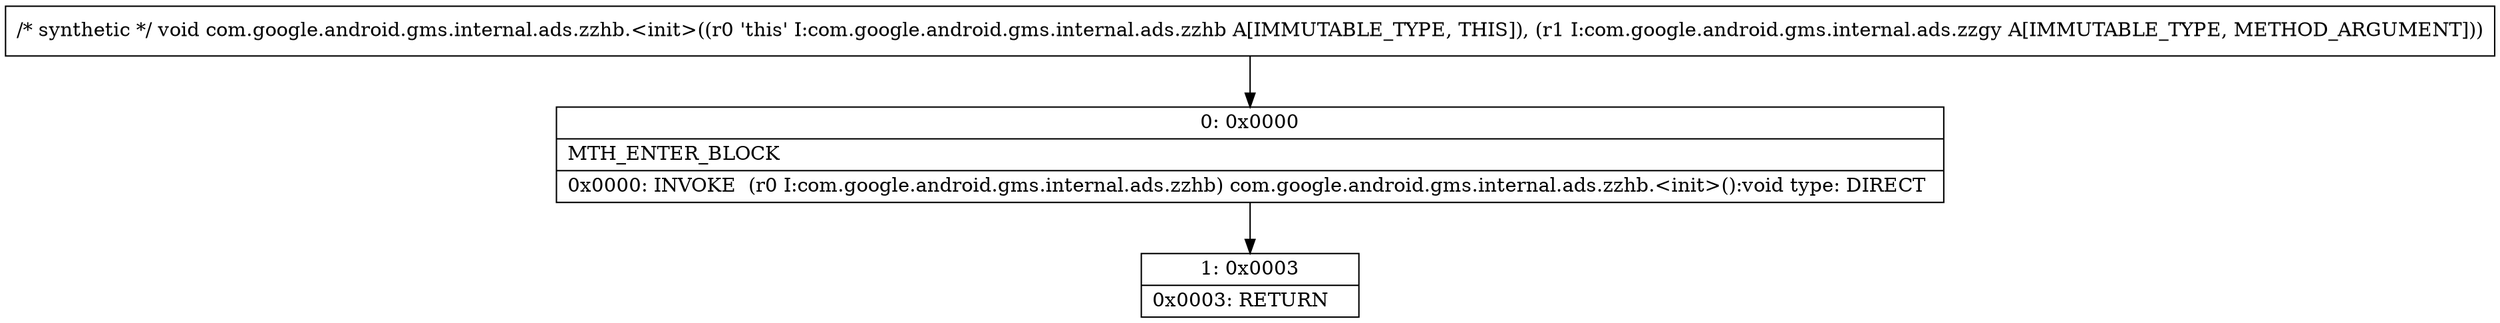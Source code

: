 digraph "CFG forcom.google.android.gms.internal.ads.zzhb.\<init\>(Lcom\/google\/android\/gms\/internal\/ads\/zzgy;)V" {
Node_0 [shape=record,label="{0\:\ 0x0000|MTH_ENTER_BLOCK\l|0x0000: INVOKE  (r0 I:com.google.android.gms.internal.ads.zzhb) com.google.android.gms.internal.ads.zzhb.\<init\>():void type: DIRECT \l}"];
Node_1 [shape=record,label="{1\:\ 0x0003|0x0003: RETURN   \l}"];
MethodNode[shape=record,label="{\/* synthetic *\/ void com.google.android.gms.internal.ads.zzhb.\<init\>((r0 'this' I:com.google.android.gms.internal.ads.zzhb A[IMMUTABLE_TYPE, THIS]), (r1 I:com.google.android.gms.internal.ads.zzgy A[IMMUTABLE_TYPE, METHOD_ARGUMENT])) }"];
MethodNode -> Node_0;
Node_0 -> Node_1;
}

